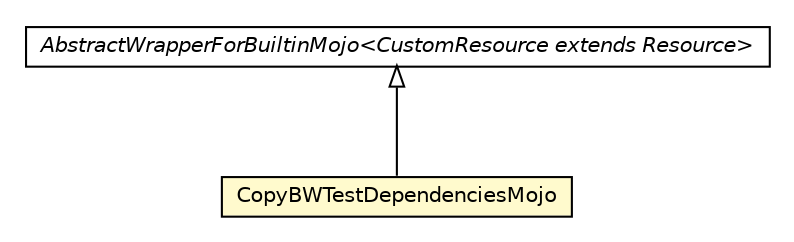 #!/usr/local/bin/dot
#
# Class diagram 
# Generated by UMLGraph version R5_6-24-gf6e263 (http://www.umlgraph.org/)
#

digraph G {
	edge [fontname="Helvetica",fontsize=10,labelfontname="Helvetica",labelfontsize=10];
	node [fontname="Helvetica",fontsize=10,shape=plaintext];
	nodesep=0.25;
	ranksep=0.5;
	// fr.fastconnect.factory.tibco.bw.maven.builtin.CopyBWTestDependenciesMojo
	c2173 [label=<<table title="fr.fastconnect.factory.tibco.bw.maven.builtin.CopyBWTestDependenciesMojo" border="0" cellborder="1" cellspacing="0" cellpadding="2" port="p" bgcolor="lemonChiffon" href="./CopyBWTestDependenciesMojo.html">
		<tr><td><table border="0" cellspacing="0" cellpadding="1">
<tr><td align="center" balign="center"> CopyBWTestDependenciesMojo </td></tr>
		</table></td></tr>
		</table>>, URL="./CopyBWTestDependenciesMojo.html", fontname="Helvetica", fontcolor="black", fontsize=10.0];
	// fr.fastconnect.factory.tibco.bw.maven.builtin.AbstractWrapperForBuiltinMojo<CustomResource extends org.apache.maven.model.Resource>
	c2175 [label=<<table title="fr.fastconnect.factory.tibco.bw.maven.builtin.AbstractWrapperForBuiltinMojo" border="0" cellborder="1" cellspacing="0" cellpadding="2" port="p" href="./AbstractWrapperForBuiltinMojo.html">
		<tr><td><table border="0" cellspacing="0" cellpadding="1">
<tr><td align="center" balign="center"><font face="Helvetica-Oblique"> AbstractWrapperForBuiltinMojo&lt;CustomResource extends Resource&gt; </font></td></tr>
		</table></td></tr>
		</table>>, URL="./AbstractWrapperForBuiltinMojo.html", fontname="Helvetica", fontcolor="black", fontsize=10.0];
	//fr.fastconnect.factory.tibco.bw.maven.builtin.CopyBWTestDependenciesMojo extends fr.fastconnect.factory.tibco.bw.maven.builtin.AbstractWrapperForBuiltinMojo<org.apache.maven.model.Resource>
	c2175:p -> c2173:p [dir=back,arrowtail=empty];
}

